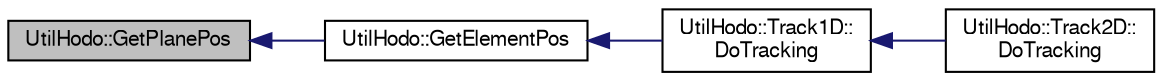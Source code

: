 digraph "UtilHodo::GetPlanePos"
{
  bgcolor="transparent";
  edge [fontname="FreeSans",fontsize="10",labelfontname="FreeSans",labelfontsize="10"];
  node [fontname="FreeSans",fontsize="10",shape=record];
  rankdir="LR";
  Node1 [label="UtilHodo::GetPlanePos",height=0.2,width=0.4,color="black", fillcolor="grey75", style="filled" fontcolor="black"];
  Node1 -> Node2 [dir="back",color="midnightblue",fontsize="10",style="solid",fontname="FreeSans"];
  Node2 [label="UtilHodo::GetElementPos",height=0.2,width=0.4,color="black",URL="$d9/d7c/namespaceUtilHodo.html#aa969bb67fd62bb607c12ca68a992c69a"];
  Node2 -> Node3 [dir="back",color="midnightblue",fontsize="10",style="solid",fontname="FreeSans"];
  Node3 [label="UtilHodo::Track1D::\lDoTracking",height=0.2,width=0.4,color="black",URL="$d3/d4a/structUtilHodo_1_1Track1D.html#abd7234340c4ee7dc5c111cdcbe9f7ead"];
  Node3 -> Node4 [dir="back",color="midnightblue",fontsize="10",style="solid",fontname="FreeSans"];
  Node4 [label="UtilHodo::Track2D::\lDoTracking",height=0.2,width=0.4,color="black",URL="$dd/df6/structUtilHodo_1_1Track2D.html#ac5b5097bfb0520a4c6c3511b00d6180b"];
}
